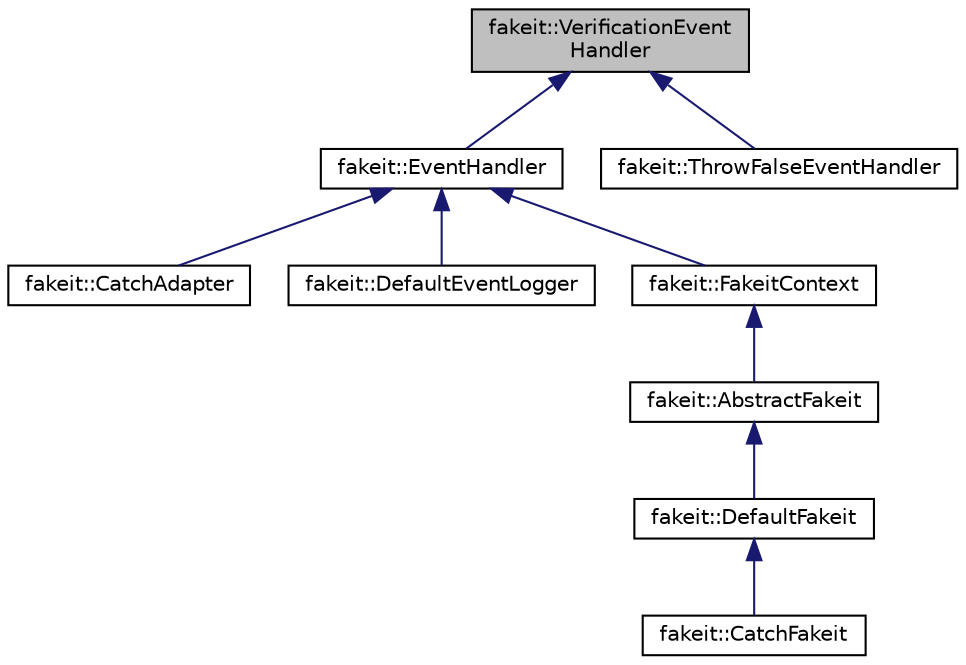 digraph "fakeit::VerificationEventHandler"
{
  edge [fontname="Helvetica",fontsize="10",labelfontname="Helvetica",labelfontsize="10"];
  node [fontname="Helvetica",fontsize="10",shape=record];
  Node1 [label="fakeit::VerificationEvent\lHandler",height=0.2,width=0.4,color="black", fillcolor="grey75", style="filled" fontcolor="black"];
  Node1 -> Node2 [dir="back",color="midnightblue",fontsize="10",style="solid",fontname="Helvetica"];
  Node2 [label="fakeit::EventHandler",height=0.2,width=0.4,color="black", fillcolor="white", style="filled",URL="$db/d31/structfakeit_1_1EventHandler.html"];
  Node2 -> Node3 [dir="back",color="midnightblue",fontsize="10",style="solid",fontname="Helvetica"];
  Node3 [label="fakeit::CatchAdapter",height=0.2,width=0.4,color="black", fillcolor="white", style="filled",URL="$d9/dca/classfakeit_1_1CatchAdapter.html"];
  Node2 -> Node4 [dir="back",color="midnightblue",fontsize="10",style="solid",fontname="Helvetica"];
  Node4 [label="fakeit::DefaultEventLogger",height=0.2,width=0.4,color="black", fillcolor="white", style="filled",URL="$df/de5/structfakeit_1_1DefaultEventLogger.html"];
  Node2 -> Node5 [dir="back",color="midnightblue",fontsize="10",style="solid",fontname="Helvetica"];
  Node5 [label="fakeit::FakeitContext",height=0.2,width=0.4,color="black", fillcolor="white", style="filled",URL="$dd/d25/structfakeit_1_1FakeitContext.html"];
  Node5 -> Node6 [dir="back",color="midnightblue",fontsize="10",style="solid",fontname="Helvetica"];
  Node6 [label="fakeit::AbstractFakeit",height=0.2,width=0.4,color="black", fillcolor="white", style="filled",URL="$d4/da2/classfakeit_1_1AbstractFakeit.html"];
  Node6 -> Node7 [dir="back",color="midnightblue",fontsize="10",style="solid",fontname="Helvetica"];
  Node7 [label="fakeit::DefaultFakeit",height=0.2,width=0.4,color="black", fillcolor="white", style="filled",URL="$dd/d58/classfakeit_1_1DefaultFakeit.html"];
  Node7 -> Node8 [dir="back",color="midnightblue",fontsize="10",style="solid",fontname="Helvetica"];
  Node8 [label="fakeit::CatchFakeit",height=0.2,width=0.4,color="black", fillcolor="white", style="filled",URL="$d6/da6/classfakeit_1_1CatchFakeit.html"];
  Node1 -> Node9 [dir="back",color="midnightblue",fontsize="10",style="solid",fontname="Helvetica"];
  Node9 [label="fakeit::ThrowFalseEventHandler",height=0.2,width=0.4,color="black", fillcolor="white", style="filled",URL="$d1/d05/classfakeit_1_1ThrowFalseEventHandler.html"];
}
